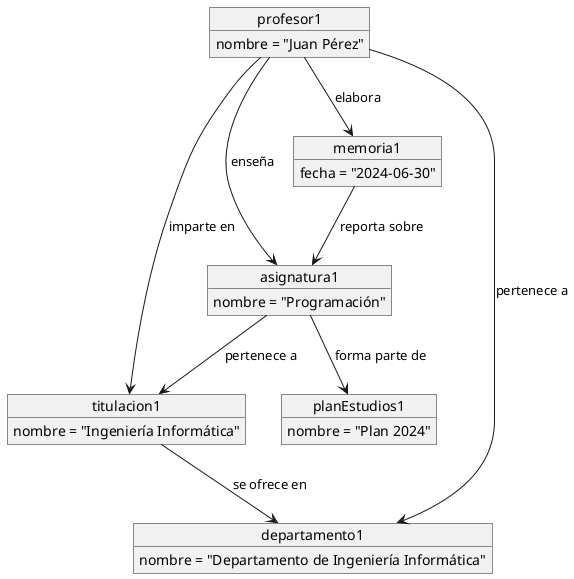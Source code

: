@startuml

' Definimos los objetos basados en las clases

object profesor1 {
    nombre = "Juan Pérez"
}


object titulacion1 {
    nombre = "Ingeniería Informática"
}

object asignatura1 {
    nombre = "Programación"
}


object memoria1 {
    fecha = "2024-06-30"
}

object departamento1 {
    nombre = "Departamento de Ingeniería Informática"
}

object planEstudios1 {
    nombre = "Plan 2024"
}

' Definimos las relaciones entre los objetos

profesor1 --> titulacion1 : "imparte en"
profesor1 --> asignatura1 : "enseña"
asignatura1 --> titulacion1 : "pertenece a"
memoria1 --> asignatura1 : "reporta sobre"
profesor1 --> memoria1 : "elabora"
asignatura1 --> planEstudios1 : "forma parte de"
profesor1 --> departamento1 : "pertenece a"
titulacion1 --> departamento1 : "se ofrece en"

@enduml
